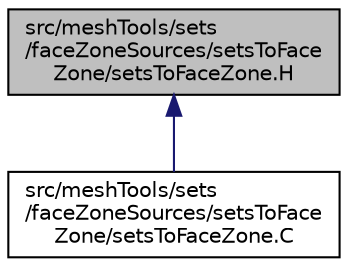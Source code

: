 digraph "src/meshTools/sets/faceZoneSources/setsToFaceZone/setsToFaceZone.H"
{
  bgcolor="transparent";
  edge [fontname="Helvetica",fontsize="10",labelfontname="Helvetica",labelfontsize="10"];
  node [fontname="Helvetica",fontsize="10",shape=record];
  Node161 [label="src/meshTools/sets\l/faceZoneSources/setsToFace\lZone/setsToFaceZone.H",height=0.2,width=0.4,color="black", fillcolor="grey75", style="filled", fontcolor="black"];
  Node161 -> Node162 [dir="back",color="midnightblue",fontsize="10",style="solid",fontname="Helvetica"];
  Node162 [label="src/meshTools/sets\l/faceZoneSources/setsToFace\lZone/setsToFaceZone.C",height=0.2,width=0.4,color="black",URL="$a08741.html"];
}
